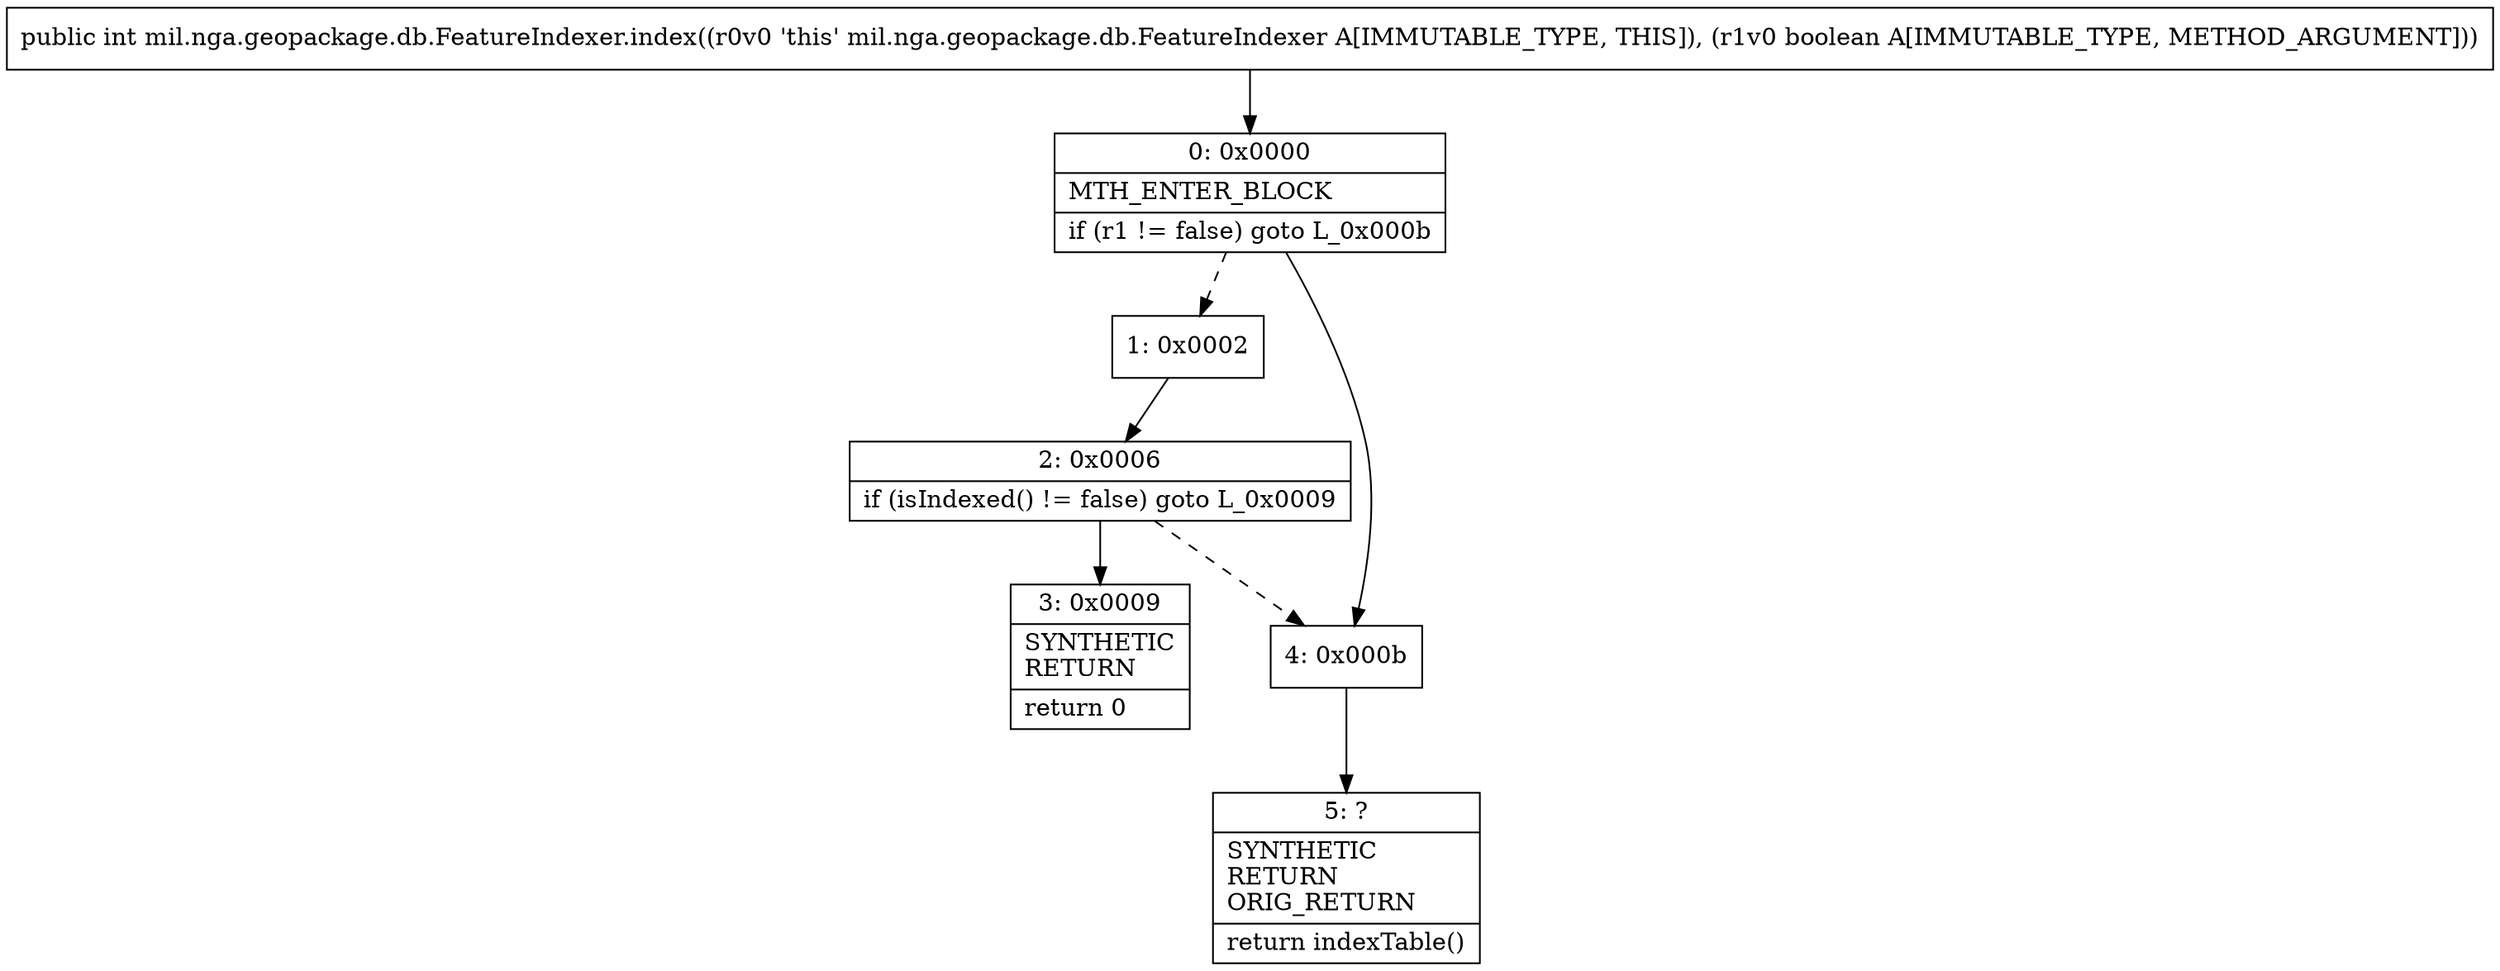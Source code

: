 digraph "CFG formil.nga.geopackage.db.FeatureIndexer.index(Z)I" {
Node_0 [shape=record,label="{0\:\ 0x0000|MTH_ENTER_BLOCK\l|if (r1 != false) goto L_0x000b\l}"];
Node_1 [shape=record,label="{1\:\ 0x0002}"];
Node_2 [shape=record,label="{2\:\ 0x0006|if (isIndexed() != false) goto L_0x0009\l}"];
Node_3 [shape=record,label="{3\:\ 0x0009|SYNTHETIC\lRETURN\l|return 0\l}"];
Node_4 [shape=record,label="{4\:\ 0x000b}"];
Node_5 [shape=record,label="{5\:\ ?|SYNTHETIC\lRETURN\lORIG_RETURN\l|return indexTable()\l}"];
MethodNode[shape=record,label="{public int mil.nga.geopackage.db.FeatureIndexer.index((r0v0 'this' mil.nga.geopackage.db.FeatureIndexer A[IMMUTABLE_TYPE, THIS]), (r1v0 boolean A[IMMUTABLE_TYPE, METHOD_ARGUMENT])) }"];
MethodNode -> Node_0;
Node_0 -> Node_1[style=dashed];
Node_0 -> Node_4;
Node_1 -> Node_2;
Node_2 -> Node_3;
Node_2 -> Node_4[style=dashed];
Node_4 -> Node_5;
}

